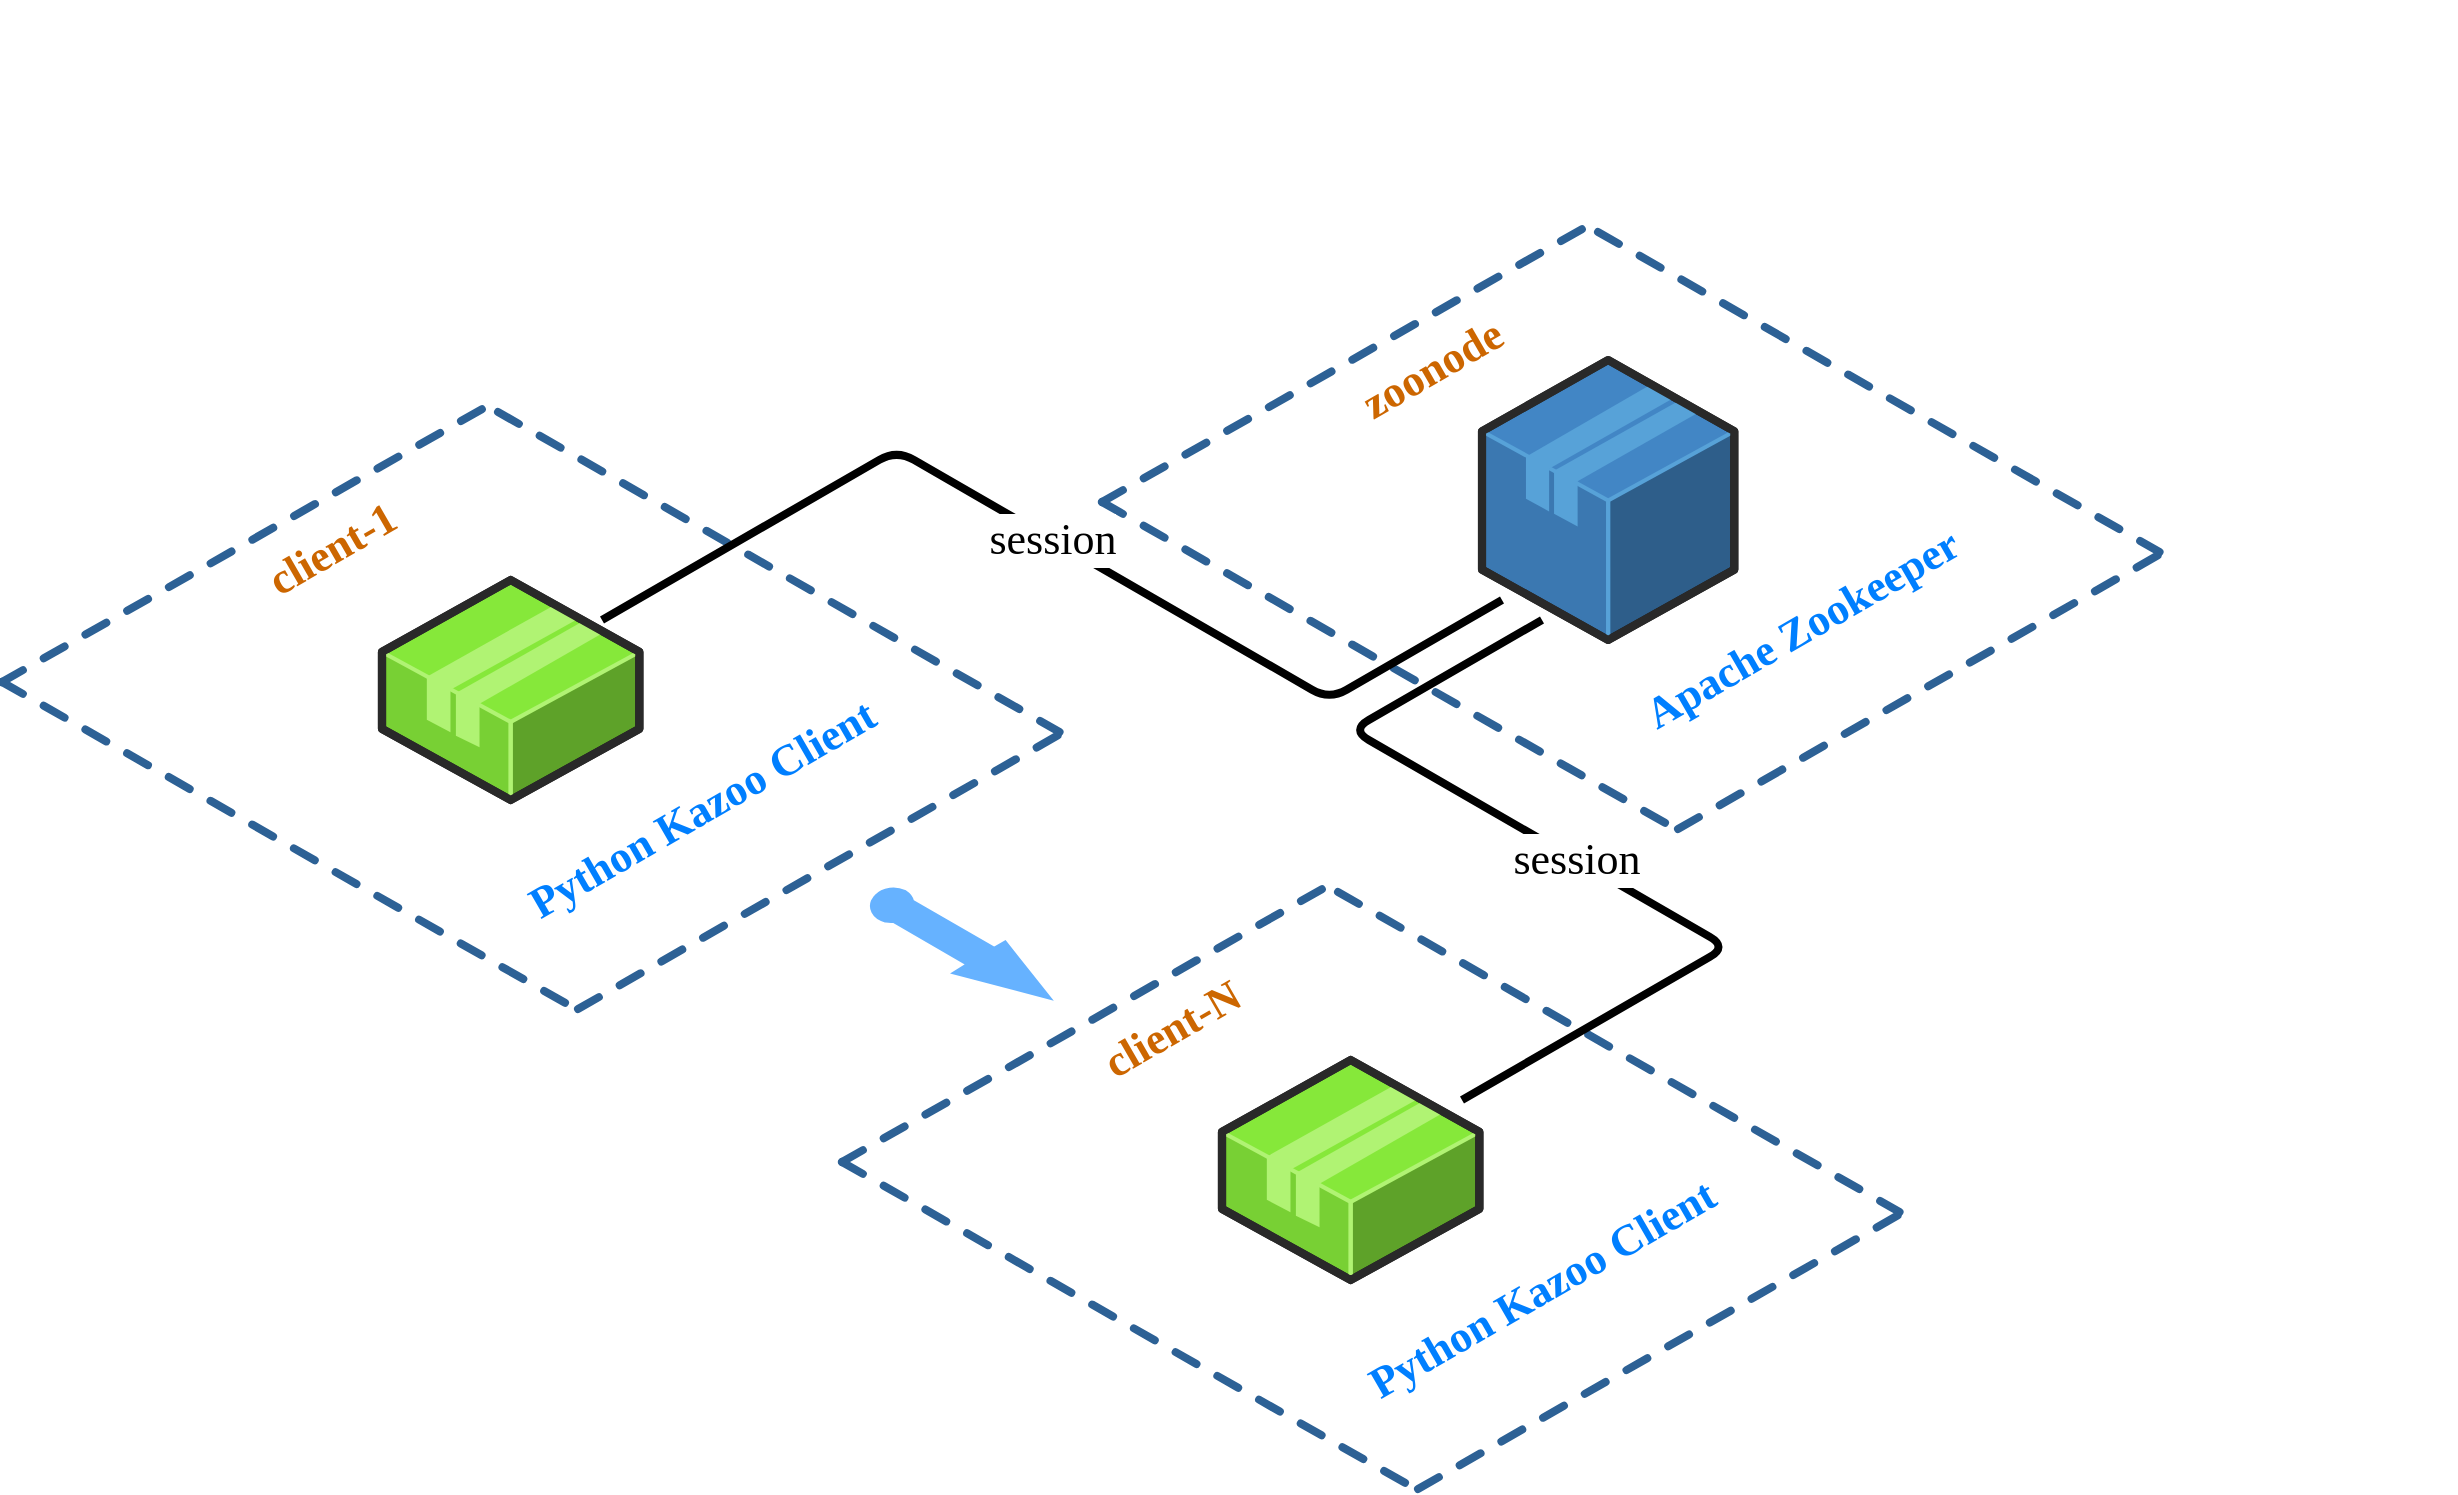 <mxfile version="15.4.0" type="device"><diagram name="Page-1" id="aaaa8250-4180-3840-79b5-4cada1eebb92"><mxGraphModel dx="1422" dy="815" grid="1" gridSize="10" guides="1" tooltips="1" connect="1" arrows="1" fold="1" page="1" pageScale="1" pageWidth="827" pageHeight="1169" background="none" math="0" shadow="0"><root><mxCell id="0"/><mxCell id="1" parent="0"/><mxCell id="UYrW8aqvg_5Fl-BrOkch-9" value="" style="group;movable=0;resizable=0;rotatable=0;deletable=0;editable=0;connectable=0;" parent="1" vertex="1" connectable="0"><mxGeometry x="720" y="370" width="537" height="460" as="geometry"/></mxCell><mxCell id="6sb9OZKr1wUmRsdZMsYt-9" value="" style="group" parent="1" vertex="1" connectable="0"><mxGeometry x="580" y="480" width="537" height="306" as="geometry"/></mxCell><mxCell id="UYrW8aqvg_5Fl-BrOkch-5" value="" style="verticalLabelPosition=bottom;html=1;verticalAlign=top;strokeWidth=1;dashed=0;shape=mxgraph.aws3d.dashedArrowlessEdge;aspect=fixed;rounded=1;shadow=0;comic=0;fontFamily=Verdana;fontSize=12" parent="6sb9OZKr1wUmRsdZMsYt-9" vertex="1"><mxGeometry x="248" y="6" width="280.78" height="160" as="geometry"/></mxCell><mxCell id="UYrW8aqvg_5Fl-BrOkch-6" value="" style="verticalLabelPosition=bottom;html=1;verticalAlign=top;strokeWidth=1;dashed=0;shape=mxgraph.aws3d.dashedArrowlessEdge;aspect=fixed;rounded=1;shadow=0;comic=0;fontFamily=Verdana;fontSize=12" parent="6sb9OZKr1wUmRsdZMsYt-9" vertex="1"><mxGeometry y="141" width="289.56" height="165" as="geometry"/></mxCell><mxCell id="UYrW8aqvg_5Fl-BrOkch-7" value="" style="verticalLabelPosition=bottom;html=1;verticalAlign=top;strokeWidth=1;dashed=0;shape=mxgraph.aws3d.dashedArrowlessEdge;fillColor=#000000;aspect=fixed;rounded=1;shadow=0;comic=0;fontFamily=Verdana;fontSize=12;fontColor=#000000;flipV=1;" parent="6sb9OZKr1wUmRsdZMsYt-9" vertex="1"><mxGeometry width="248" height="141" as="geometry"/></mxCell><mxCell id="UYrW8aqvg_5Fl-BrOkch-8" value="" style="verticalLabelPosition=bottom;html=1;verticalAlign=top;strokeWidth=1;dashed=0;shape=mxgraph.aws3d.dashedArrowlessEdge;aspect=fixed;rounded=1;shadow=0;comic=0;fontFamily=Verdana;fontSize=12;flipV=1;" parent="6sb9OZKr1wUmRsdZMsYt-9" vertex="1"><mxGeometry x="288" y="162.5" width="249" height="142" as="geometry"/></mxCell><mxCell id="UYrW8aqvg_5Fl-BrOkch-31" value="&lt;b style=&quot;font-size: 22px&quot;&gt;zoonode&lt;/b&gt;" style="text;html=1;resizable=0;autosize=1;align=center;verticalAlign=middle;points=[];rounded=0;shadow=0;fontFamily=Lucida Console;fontSize=22;fontColor=#CC6600;rotation=330;" parent="6sb9OZKr1wUmRsdZMsYt-9" vertex="1"><mxGeometry x="120" y="60" width="90" height="30" as="geometry"/></mxCell><mxCell id="UYrW8aqvg_5Fl-BrOkch-33" value="&lt;font color=&quot;#007fff&quot;&gt;Apache Zookeeper&lt;br&gt;&lt;/font&gt;" style="text;html=1;resizable=0;autosize=1;align=center;verticalAlign=middle;points=[];fillColor=none;strokeColor=none;rounded=0;shadow=0;fontFamily=Lucida Console;fontSize=22;fontColor=#CC6600;fontStyle=1;rotation=330;" parent="6sb9OZKr1wUmRsdZMsYt-9" vertex="1"><mxGeometry x="255" y="190" width="190" height="30" as="geometry"/></mxCell><mxCell id="6sb9OZKr1wUmRsdZMsYt-1" value="" style="verticalLabelPosition=bottom;html=1;verticalAlign=top;strokeWidth=1;align=center;outlineConnect=0;dashed=0;outlineConnect=0;shape=mxgraph.aws3d.application;fillColor=#4286c5;strokeColor=#57A2D8;aspect=fixed;" parent="6sb9OZKr1wUmRsdZMsYt-9" vertex="1"><mxGeometry x="190" y="70" width="126.16" height="140" as="geometry"/></mxCell><mxCell id="6sb9OZKr1wUmRsdZMsYt-19" value="" style="group" parent="1" vertex="1" connectable="0"><mxGeometry x="450" y="810" width="537" height="306" as="geometry"/></mxCell><mxCell id="6sb9OZKr1wUmRsdZMsYt-11" value="" style="verticalLabelPosition=bottom;html=1;verticalAlign=top;strokeWidth=1;dashed=0;shape=mxgraph.aws3d.dashedArrowlessEdge;aspect=fixed;rounded=1;shadow=0;comic=0;fontFamily=Verdana;fontSize=12" parent="6sb9OZKr1wUmRsdZMsYt-19" vertex="1"><mxGeometry x="248" y="6" width="280.78" height="160" as="geometry"/></mxCell><mxCell id="6sb9OZKr1wUmRsdZMsYt-12" value="" style="verticalLabelPosition=bottom;html=1;verticalAlign=top;strokeWidth=1;dashed=0;shape=mxgraph.aws3d.dashedArrowlessEdge;aspect=fixed;rounded=1;shadow=0;comic=0;fontFamily=Verdana;fontSize=12" parent="6sb9OZKr1wUmRsdZMsYt-19" vertex="1"><mxGeometry y="141" width="289.56" height="165" as="geometry"/></mxCell><mxCell id="6sb9OZKr1wUmRsdZMsYt-13" value="" style="verticalLabelPosition=bottom;html=1;verticalAlign=top;strokeWidth=1;dashed=0;shape=mxgraph.aws3d.dashedArrowlessEdge;fillColor=#000000;aspect=fixed;rounded=1;shadow=0;comic=0;fontFamily=Verdana;fontSize=12;fontColor=#000000;flipV=1;" parent="6sb9OZKr1wUmRsdZMsYt-19" vertex="1"><mxGeometry width="248" height="141" as="geometry"/></mxCell><mxCell id="6sb9OZKr1wUmRsdZMsYt-14" value="" style="verticalLabelPosition=bottom;html=1;verticalAlign=top;strokeWidth=1;dashed=0;shape=mxgraph.aws3d.dashedArrowlessEdge;aspect=fixed;rounded=1;shadow=0;comic=0;fontFamily=Verdana;fontSize=12;flipV=1;" parent="6sb9OZKr1wUmRsdZMsYt-19" vertex="1"><mxGeometry x="288" y="162.5" width="249" height="142" as="geometry"/></mxCell><mxCell id="6sb9OZKr1wUmRsdZMsYt-15" value="&lt;b style=&quot;font-size: 22px&quot;&gt;client-N&lt;/b&gt;" style="text;html=1;resizable=0;autosize=1;align=center;verticalAlign=middle;points=[];rounded=0;shadow=0;fontFamily=Lucida Console;fontSize=22;fontColor=#CC6600;rotation=330;" parent="6sb9OZKr1wUmRsdZMsYt-19" vertex="1"><mxGeometry x="120" y="60" width="90" height="30" as="geometry"/></mxCell><mxCell id="6sb9OZKr1wUmRsdZMsYt-16" value="&lt;font color=&quot;#007fff&quot;&gt;Python Kazoo Client&lt;br&gt;&lt;/font&gt;" style="text;html=1;resizable=0;autosize=1;align=center;verticalAlign=middle;points=[];fillColor=none;strokeColor=none;rounded=0;shadow=0;fontFamily=Lucida Console;fontSize=22;fontColor=#CC6600;fontStyle=1;rotation=330;" parent="6sb9OZKr1wUmRsdZMsYt-19" vertex="1"><mxGeometry x="245" y="190" width="210" height="30" as="geometry"/></mxCell><mxCell id="6sb9OZKr1wUmRsdZMsYt-18" value="" style="verticalLabelPosition=bottom;html=1;verticalAlign=top;strokeWidth=1;align=center;outlineConnect=0;dashed=0;outlineConnect=0;shape=mxgraph.aws3d.application2;fillColor=#86E83A;strokeColor=#B0F373;aspect=fixed;" parent="6sb9OZKr1wUmRsdZMsYt-19" vertex="1"><mxGeometry x="190" y="90" width="128.68" height="110" as="geometry"/></mxCell><mxCell id="6sb9OZKr1wUmRsdZMsYt-20" value="" style="group" parent="1" vertex="1" connectable="0"><mxGeometry x="30" y="570" width="537" height="306" as="geometry"/></mxCell><mxCell id="6sb9OZKr1wUmRsdZMsYt-21" value="" style="verticalLabelPosition=bottom;html=1;verticalAlign=top;strokeWidth=1;dashed=0;shape=mxgraph.aws3d.dashedArrowlessEdge;aspect=fixed;rounded=1;shadow=0;comic=0;fontFamily=Verdana;fontSize=12" parent="6sb9OZKr1wUmRsdZMsYt-20" vertex="1"><mxGeometry x="248" y="6" width="280.78" height="160" as="geometry"/></mxCell><mxCell id="6sb9OZKr1wUmRsdZMsYt-22" value="" style="verticalLabelPosition=bottom;html=1;verticalAlign=top;strokeWidth=1;dashed=0;shape=mxgraph.aws3d.dashedArrowlessEdge;aspect=fixed;rounded=1;shadow=0;comic=0;fontFamily=Verdana;fontSize=12" parent="6sb9OZKr1wUmRsdZMsYt-20" vertex="1"><mxGeometry y="141" width="289.56" height="165" as="geometry"/></mxCell><mxCell id="6sb9OZKr1wUmRsdZMsYt-23" value="" style="verticalLabelPosition=bottom;html=1;verticalAlign=top;strokeWidth=1;dashed=0;shape=mxgraph.aws3d.dashedArrowlessEdge;fillColor=#000000;aspect=fixed;rounded=1;shadow=0;comic=0;fontFamily=Verdana;fontSize=12;fontColor=#000000;flipV=1;" parent="6sb9OZKr1wUmRsdZMsYt-20" vertex="1"><mxGeometry width="248" height="141" as="geometry"/></mxCell><mxCell id="6sb9OZKr1wUmRsdZMsYt-24" value="" style="verticalLabelPosition=bottom;html=1;verticalAlign=top;strokeWidth=1;dashed=0;shape=mxgraph.aws3d.dashedArrowlessEdge;aspect=fixed;rounded=1;shadow=0;comic=0;fontFamily=Verdana;fontSize=12;flipV=1;" parent="6sb9OZKr1wUmRsdZMsYt-20" vertex="1"><mxGeometry x="288" y="162.5" width="249" height="142" as="geometry"/></mxCell><mxCell id="6sb9OZKr1wUmRsdZMsYt-25" value="&lt;b style=&quot;font-size: 22px&quot;&gt;client-1&lt;/b&gt;" style="text;html=1;resizable=0;autosize=1;align=center;verticalAlign=middle;points=[];rounded=0;shadow=0;fontFamily=Lucida Console;fontSize=22;fontColor=#CC6600;rotation=330;" parent="6sb9OZKr1wUmRsdZMsYt-20" vertex="1"><mxGeometry x="120" y="60" width="90" height="30" as="geometry"/></mxCell><mxCell id="6sb9OZKr1wUmRsdZMsYt-26" value="&lt;font color=&quot;#007fff&quot;&gt;Python Kazoo Client&lt;br&gt;&lt;/font&gt;" style="text;html=1;resizable=0;autosize=1;align=center;verticalAlign=middle;points=[];fillColor=none;strokeColor=none;rounded=0;shadow=0;fontFamily=Lucida Console;fontSize=22;fontColor=#CC6600;fontStyle=1;rotation=330;" parent="6sb9OZKr1wUmRsdZMsYt-20" vertex="1"><mxGeometry x="245" y="190" width="210" height="30" as="geometry"/></mxCell><mxCell id="6sb9OZKr1wUmRsdZMsYt-27" value="" style="verticalLabelPosition=bottom;html=1;verticalAlign=top;strokeWidth=1;align=center;outlineConnect=0;dashed=0;outlineConnect=0;shape=mxgraph.aws3d.application2;fillColor=#86E83A;strokeColor=#B0F373;aspect=fixed;" parent="6sb9OZKr1wUmRsdZMsYt-20" vertex="1"><mxGeometry x="190" y="90" width="128.68" height="110" as="geometry"/></mxCell><mxCell id="D_IF6VxSUtX8L7cWtV0w-1" value="" style="verticalLabelPosition=bottom;html=1;verticalAlign=top;strokeWidth=12;align=center;outlineConnect=0;dashed=0;outlineConnect=0;shape=mxgraph.aws3d.arrowSE;fillColor=#919191;aspect=fixed;strokeColor=#66B2FF;" parent="6sb9OZKr1wUmRsdZMsYt-20" vertex="1"><mxGeometry x="440" y="250" width="70" height="40" as="geometry"/></mxCell><mxCell id="6D1ufdwjPb9A3O66suNm-1" value="&lt;font face=&quot;Verdana&quot;&gt;&lt;span style=&quot;font-size: 22px&quot;&gt;session&lt;/span&gt;&lt;/font&gt;" style="edgeStyle=isometricEdgeStyle;endArrow=none;html=1;strokeWidth=4;" parent="1" edge="1"><mxGeometry width="50" height="100" relative="1" as="geometry"><mxPoint x="330" y="680" as="sourcePoint"/><mxPoint x="780" y="670" as="targetPoint"/><Array as="points"><mxPoint x="590" y="660"/></Array></mxGeometry></mxCell><mxCell id="6D1ufdwjPb9A3O66suNm-2" value="&lt;font face=&quot;Verdana&quot;&gt;&lt;span style=&quot;font-size: 22px&quot;&gt;session&lt;br&gt;&lt;/span&gt;&lt;/font&gt;" style="edgeStyle=isometricEdgeStyle;endArrow=none;html=1;strokeWidth=4;" parent="1" edge="1"><mxGeometry width="50" height="100" relative="1" as="geometry"><mxPoint x="760" y="920" as="sourcePoint"/><mxPoint x="800" y="680" as="targetPoint"/><Array as="points"><mxPoint x="800" y="790"/></Array></mxGeometry></mxCell></root></mxGraphModel></diagram></mxfile>